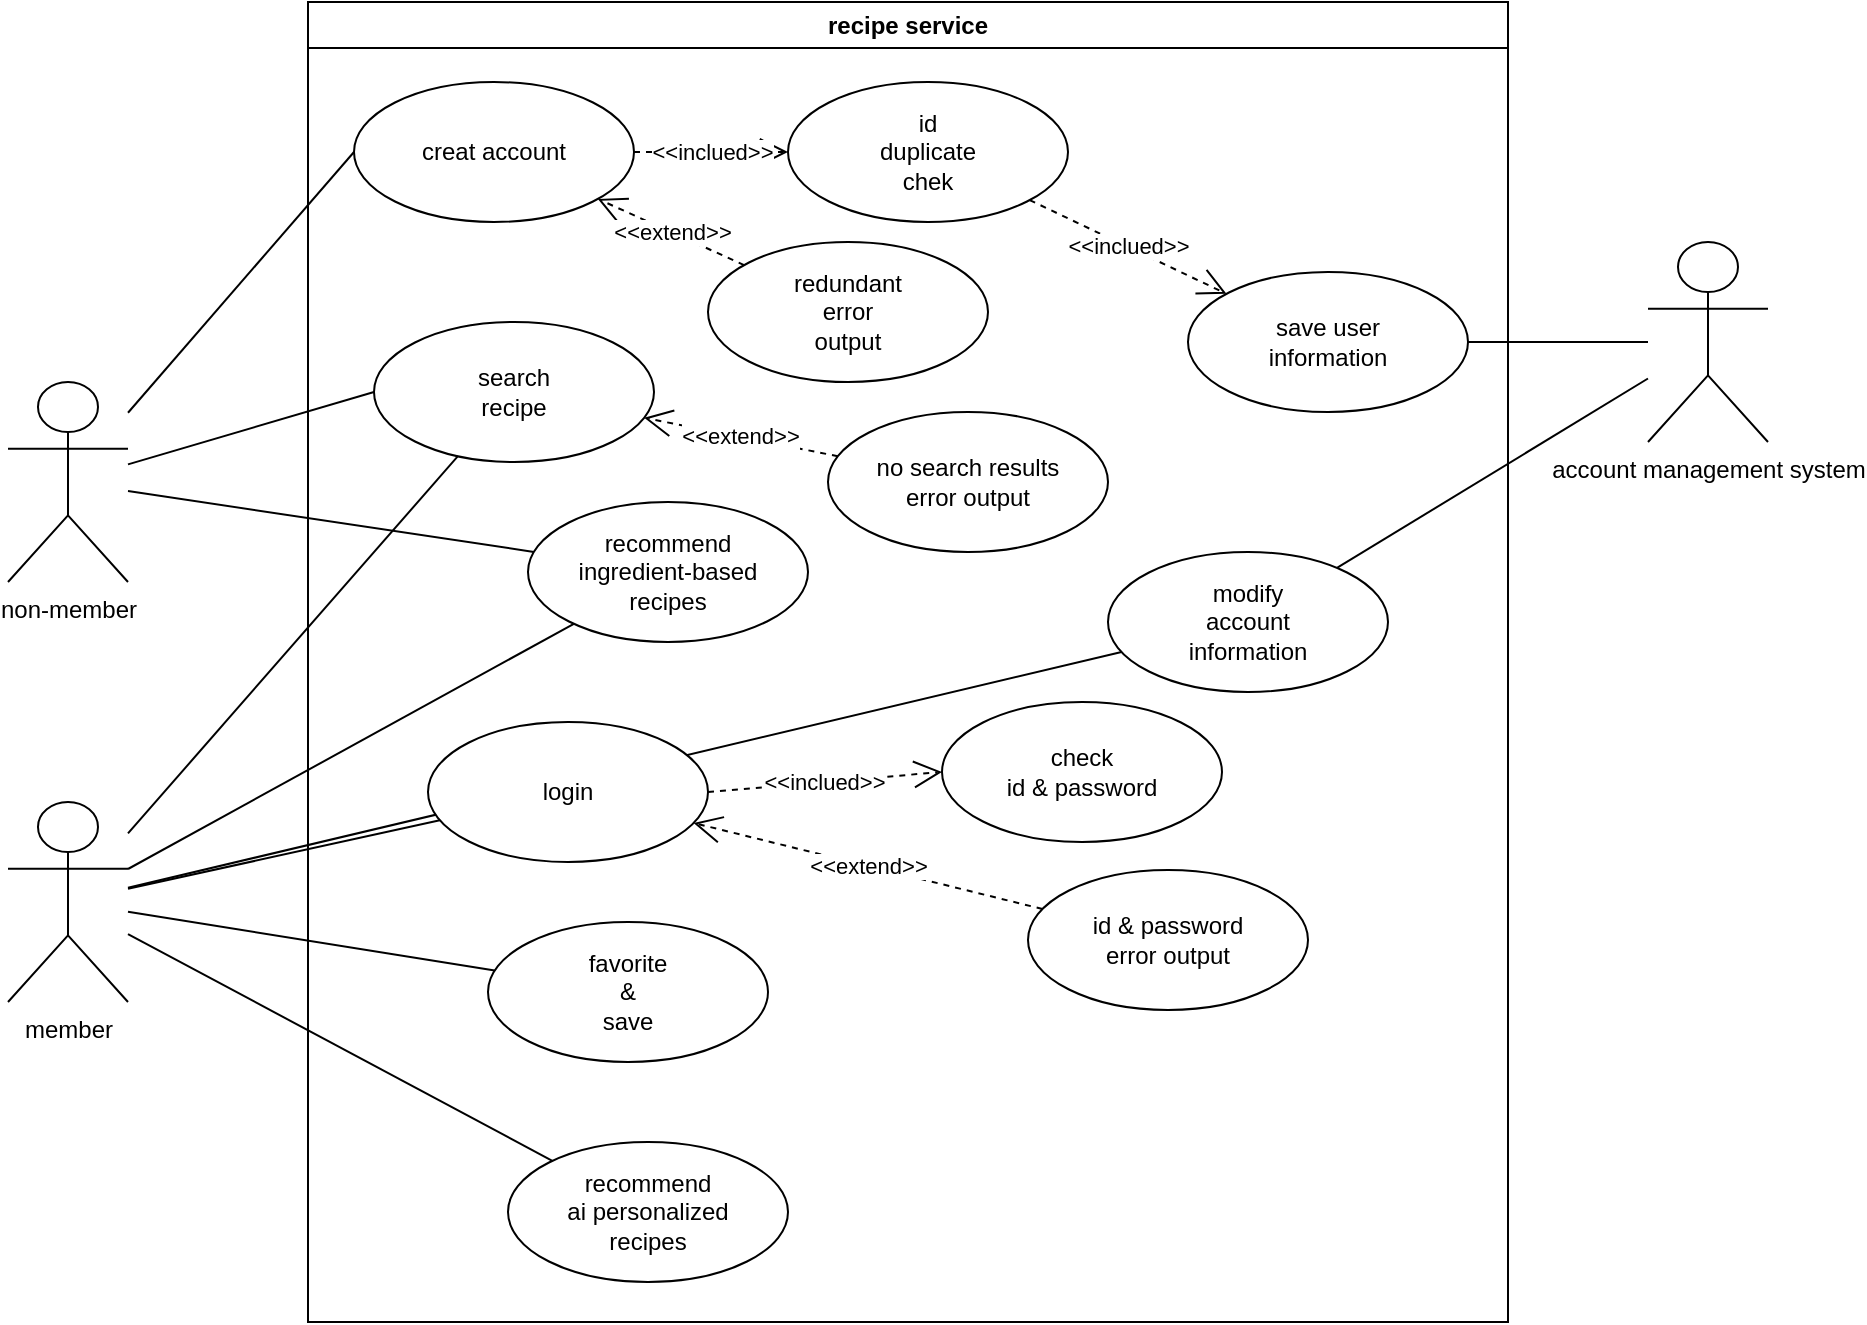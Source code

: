 <mxfile version="26.1.0">
  <diagram name="UC1" id="z5j7NBGGGdvuK_UEvRAk">
    <mxGraphModel dx="3382" dy="922" grid="1" gridSize="10" guides="1" tooltips="1" connect="1" arrows="1" fold="1" page="1" pageScale="1" pageWidth="827" pageHeight="1169" math="0" shadow="0">
      <root>
        <mxCell id="0" />
        <mxCell id="1" parent="0" />
        <mxCell id="etLbLdyzsT7lr8LaU-6j-27" value="" style="endArrow=none;html=1;rounded=0;" edge="1" parent="1" source="yFNGmXiaL20jZcpAk-IG-47" target="etLbLdyzsT7lr8LaU-6j-26">
          <mxGeometry width="50" height="50" relative="1" as="geometry">
            <mxPoint x="-950" y="550" as="sourcePoint" />
            <mxPoint x="-578" y="675" as="targetPoint" />
          </mxGeometry>
        </mxCell>
        <mxCell id="94UF97ZLEKz3bhL5moaH-1" value="non-member" style="shape=umlActor;verticalLabelPosition=bottom;verticalAlign=top;html=1;" parent="1" vertex="1">
          <mxGeometry x="-1020" y="270" width="60" height="100" as="geometry" />
        </mxCell>
        <mxCell id="A4RQ38QJs6wwwlrkrCxn-14" value="" style="endArrow=none;html=1;rounded=0;entryX=0;entryY=0.5;entryDx=0;entryDy=0;" parent="1" source="94UF97ZLEKz3bhL5moaH-1" target="A4RQ38QJs6wwwlrkrCxn-6" edge="1">
          <mxGeometry width="50" height="50" relative="1" as="geometry">
            <mxPoint x="180" y="360" as="sourcePoint" />
            <mxPoint x="230" y="310" as="targetPoint" />
          </mxGeometry>
        </mxCell>
        <mxCell id="NhTRIXsJ5zk7w_TpCh82-2" value="recipe service" style="swimlane;whiteSpace=wrap;html=1;startSize=23;" parent="1" vertex="1">
          <mxGeometry x="-870" y="80" width="600" height="660" as="geometry" />
        </mxCell>
        <mxCell id="A4RQ38QJs6wwwlrkrCxn-33" value="redundant&lt;br&gt;error&lt;br&gt;output" style="ellipse;whiteSpace=wrap;html=1;" parent="NhTRIXsJ5zk7w_TpCh82-2" vertex="1">
          <mxGeometry x="200" y="120" width="140" height="70" as="geometry" />
        </mxCell>
        <mxCell id="A4RQ38QJs6wwwlrkrCxn-7" value="id&lt;br&gt;duplicate&lt;br&gt;chek" style="ellipse;whiteSpace=wrap;html=1;" parent="NhTRIXsJ5zk7w_TpCh82-2" vertex="1">
          <mxGeometry x="240" y="40" width="140" height="70" as="geometry" />
        </mxCell>
        <mxCell id="A4RQ38QJs6wwwlrkrCxn-6" value="creat account" style="ellipse;whiteSpace=wrap;html=1;" parent="NhTRIXsJ5zk7w_TpCh82-2" vertex="1">
          <mxGeometry x="23" y="40" width="140" height="70" as="geometry" />
        </mxCell>
        <mxCell id="A4RQ38QJs6wwwlrkrCxn-8" value="&amp;lt;&amp;lt;inclued&amp;gt;&amp;gt;" style="endArrow=open;endSize=12;dashed=1;html=1;rounded=0;exitX=1;exitY=0.5;exitDx=0;exitDy=0;entryX=0;entryY=0.5;entryDx=0;entryDy=0;" parent="NhTRIXsJ5zk7w_TpCh82-2" source="A4RQ38QJs6wwwlrkrCxn-6" target="A4RQ38QJs6wwwlrkrCxn-7" edge="1">
          <mxGeometry width="160" relative="1" as="geometry">
            <mxPoint x="260" y="270" as="sourcePoint" />
            <mxPoint x="420" y="270" as="targetPoint" />
          </mxGeometry>
        </mxCell>
        <mxCell id="A4RQ38QJs6wwwlrkrCxn-34" value="&amp;lt;&amp;lt;extend&amp;gt;&amp;gt;" style="endArrow=open;endSize=12;dashed=1;html=1;rounded=0;" parent="NhTRIXsJ5zk7w_TpCh82-2" source="A4RQ38QJs6wwwlrkrCxn-33" target="A4RQ38QJs6wwwlrkrCxn-6" edge="1">
          <mxGeometry width="160" relative="1" as="geometry">
            <mxPoint x="380" y="90" as="sourcePoint" />
            <mxPoint x="490" y="170" as="targetPoint" />
          </mxGeometry>
        </mxCell>
        <mxCell id="yFNGmXiaL20jZcpAk-IG-3" value="login" style="ellipse;whiteSpace=wrap;html=1;" parent="NhTRIXsJ5zk7w_TpCh82-2" vertex="1">
          <mxGeometry x="60" y="360" width="140" height="70" as="geometry" />
        </mxCell>
        <mxCell id="yFNGmXiaL20jZcpAk-IG-4" value="check&lt;br&gt;id &amp;amp; password" style="ellipse;whiteSpace=wrap;html=1;" parent="NhTRIXsJ5zk7w_TpCh82-2" vertex="1">
          <mxGeometry x="317" y="350" width="140" height="70" as="geometry" />
        </mxCell>
        <mxCell id="yFNGmXiaL20jZcpAk-IG-5" value="&amp;lt;&amp;lt;inclued&amp;gt;&amp;gt;" style="endArrow=open;endSize=12;dashed=1;html=1;rounded=0;exitX=1;exitY=0.5;exitDx=0;exitDy=0;entryX=0;entryY=0.5;entryDx=0;entryDy=0;" parent="NhTRIXsJ5zk7w_TpCh82-2" source="yFNGmXiaL20jZcpAk-IG-3" target="yFNGmXiaL20jZcpAk-IG-4" edge="1">
          <mxGeometry width="160" relative="1" as="geometry">
            <mxPoint x="163" y="265" as="sourcePoint" />
            <mxPoint x="240" y="265" as="targetPoint" />
          </mxGeometry>
        </mxCell>
        <mxCell id="yFNGmXiaL20jZcpAk-IG-8" value="search&lt;div&gt;recipe&lt;/div&gt;" style="ellipse;whiteSpace=wrap;html=1;" parent="NhTRIXsJ5zk7w_TpCh82-2" vertex="1">
          <mxGeometry x="33" y="160" width="140" height="70" as="geometry" />
        </mxCell>
        <mxCell id="yFNGmXiaL20jZcpAk-IG-11" value="id &amp;amp; password&lt;br&gt;error output" style="ellipse;whiteSpace=wrap;html=1;" parent="NhTRIXsJ5zk7w_TpCh82-2" vertex="1">
          <mxGeometry x="360" y="434" width="140" height="70" as="geometry" />
        </mxCell>
        <mxCell id="yFNGmXiaL20jZcpAk-IG-12" value="&amp;lt;&amp;lt;extend&amp;gt;&amp;gt;" style="endArrow=open;endSize=12;dashed=1;html=1;rounded=0;" parent="NhTRIXsJ5zk7w_TpCh82-2" source="yFNGmXiaL20jZcpAk-IG-11" target="yFNGmXiaL20jZcpAk-IG-3" edge="1">
          <mxGeometry width="160" relative="1" as="geometry">
            <mxPoint x="218" y="322" as="sourcePoint" />
            <mxPoint x="145" y="289" as="targetPoint" />
          </mxGeometry>
        </mxCell>
        <mxCell id="yFNGmXiaL20jZcpAk-IG-13" value="no search results&lt;br&gt;error output" style="ellipse;whiteSpace=wrap;html=1;" parent="NhTRIXsJ5zk7w_TpCh82-2" vertex="1">
          <mxGeometry x="260" y="205" width="140" height="70" as="geometry" />
        </mxCell>
        <mxCell id="yFNGmXiaL20jZcpAk-IG-14" value="&amp;lt;&amp;lt;extend&amp;gt;&amp;gt;" style="endArrow=open;endSize=12;dashed=1;html=1;rounded=0;" parent="NhTRIXsJ5zk7w_TpCh82-2" source="yFNGmXiaL20jZcpAk-IG-13" target="yFNGmXiaL20jZcpAk-IG-8" edge="1">
          <mxGeometry width="160" relative="1" as="geometry">
            <mxPoint x="246" y="143" as="sourcePoint" />
            <mxPoint x="157" y="107" as="targetPoint" />
          </mxGeometry>
        </mxCell>
        <mxCell id="yFNGmXiaL20jZcpAk-IG-53" value="favorite&lt;br&gt;&amp;amp;&lt;br&gt;save" style="ellipse;whiteSpace=wrap;html=1;" parent="NhTRIXsJ5zk7w_TpCh82-2" vertex="1">
          <mxGeometry x="90" y="460" width="140" height="70" as="geometry" />
        </mxCell>
        <mxCell id="etLbLdyzsT7lr8LaU-6j-1" value="recommend&lt;br&gt;ingredient-based&lt;br&gt;recipes" style="ellipse;whiteSpace=wrap;html=1;" vertex="1" parent="NhTRIXsJ5zk7w_TpCh82-2">
          <mxGeometry x="110" y="250" width="140" height="70" as="geometry" />
        </mxCell>
        <mxCell id="etLbLdyzsT7lr8LaU-6j-4" value="recommend&lt;br&gt;ai personalized&lt;br&gt;recipes" style="ellipse;whiteSpace=wrap;html=1;" vertex="1" parent="NhTRIXsJ5zk7w_TpCh82-2">
          <mxGeometry x="100" y="570" width="140" height="70" as="geometry" />
        </mxCell>
        <mxCell id="etLbLdyzsT7lr8LaU-6j-23" value="save user&lt;br&gt;&lt;div&gt;information&lt;/div&gt;" style="ellipse;whiteSpace=wrap;html=1;" vertex="1" parent="NhTRIXsJ5zk7w_TpCh82-2">
          <mxGeometry x="440" y="135" width="140" height="70" as="geometry" />
        </mxCell>
        <mxCell id="etLbLdyzsT7lr8LaU-6j-24" value="&amp;lt;&amp;lt;inclued&amp;gt;&amp;gt;" style="endArrow=open;endSize=12;dashed=1;html=1;rounded=0;" edge="1" parent="NhTRIXsJ5zk7w_TpCh82-2" source="A4RQ38QJs6wwwlrkrCxn-7" target="etLbLdyzsT7lr8LaU-6j-23">
          <mxGeometry width="160" relative="1" as="geometry">
            <mxPoint x="173" y="85" as="sourcePoint" />
            <mxPoint x="250" y="85" as="targetPoint" />
          </mxGeometry>
        </mxCell>
        <mxCell id="etLbLdyzsT7lr8LaU-6j-26" value="modify&lt;br&gt;account&lt;br&gt;information" style="ellipse;whiteSpace=wrap;html=1;" vertex="1" parent="NhTRIXsJ5zk7w_TpCh82-2">
          <mxGeometry x="400" y="275" width="140" height="70" as="geometry" />
        </mxCell>
        <mxCell id="NhTRIXsJ5zk7w_TpCh82-3" value="account management system" style="shape=umlActor;verticalLabelPosition=bottom;verticalAlign=top;html=1;" parent="1" vertex="1">
          <mxGeometry x="-200" y="200" width="60" height="100" as="geometry" />
        </mxCell>
        <mxCell id="yFNGmXiaL20jZcpAk-IG-9" value="" style="endArrow=none;html=1;rounded=0;entryX=0;entryY=0.5;entryDx=0;entryDy=0;" parent="1" source="94UF97ZLEKz3bhL5moaH-1" target="yFNGmXiaL20jZcpAk-IG-8" edge="1">
          <mxGeometry width="50" height="50" relative="1" as="geometry">
            <mxPoint x="-960" y="459" as="sourcePoint" />
            <mxPoint x="-808" y="353" as="targetPoint" />
          </mxGeometry>
        </mxCell>
        <mxCell id="yFNGmXiaL20jZcpAk-IG-47" value="member" style="shape=umlActor;verticalLabelPosition=bottom;verticalAlign=top;html=1;" parent="1" vertex="1">
          <mxGeometry x="-1020" y="480" width="60" height="100" as="geometry" />
        </mxCell>
        <mxCell id="yFNGmXiaL20jZcpAk-IG-51" value="" style="endArrow=none;html=1;rounded=0;" parent="1" source="yFNGmXiaL20jZcpAk-IG-47" target="yFNGmXiaL20jZcpAk-IG-8" edge="1">
          <mxGeometry width="50" height="50" relative="1" as="geometry">
            <mxPoint x="-950" y="361" as="sourcePoint" />
            <mxPoint x="-827" y="445" as="targetPoint" />
          </mxGeometry>
        </mxCell>
        <mxCell id="yFNGmXiaL20jZcpAk-IG-52" value="" style="endArrow=none;html=1;rounded=0;" parent="1" source="yFNGmXiaL20jZcpAk-IG-47" target="yFNGmXiaL20jZcpAk-IG-3" edge="1">
          <mxGeometry width="50" height="50" relative="1" as="geometry">
            <mxPoint x="-950" y="506" as="sourcePoint" />
            <mxPoint x="-785" y="317" as="targetPoint" />
          </mxGeometry>
        </mxCell>
        <mxCell id="yFNGmXiaL20jZcpAk-IG-54" value="" style="endArrow=none;html=1;rounded=0;" parent="1" source="yFNGmXiaL20jZcpAk-IG-47" target="yFNGmXiaL20jZcpAk-IG-53" edge="1">
          <mxGeometry width="50" height="50" relative="1" as="geometry">
            <mxPoint x="-950" y="535" as="sourcePoint" />
            <mxPoint x="-843" y="516" as="targetPoint" />
          </mxGeometry>
        </mxCell>
        <mxCell id="etLbLdyzsT7lr8LaU-6j-3" value="" style="endArrow=none;html=1;rounded=0;" edge="1" parent="1" source="yFNGmXiaL20jZcpAk-IG-47" target="etLbLdyzsT7lr8LaU-6j-1">
          <mxGeometry width="50" height="50" relative="1" as="geometry">
            <mxPoint x="-950" y="542" as="sourcePoint" />
            <mxPoint x="-809" y="551" as="targetPoint" />
          </mxGeometry>
        </mxCell>
        <mxCell id="etLbLdyzsT7lr8LaU-6j-5" value="" style="endArrow=none;html=1;rounded=0;" edge="1" parent="1" source="yFNGmXiaL20jZcpAk-IG-47" target="etLbLdyzsT7lr8LaU-6j-4">
          <mxGeometry width="50" height="50" relative="1" as="geometry">
            <mxPoint x="-950" y="550" as="sourcePoint" />
            <mxPoint x="-758" y="615" as="targetPoint" />
          </mxGeometry>
        </mxCell>
        <mxCell id="etLbLdyzsT7lr8LaU-6j-25" value="" style="endArrow=none;html=1;rounded=0;" edge="1" parent="1" source="etLbLdyzsT7lr8LaU-6j-23" target="NhTRIXsJ5zk7w_TpCh82-3">
          <mxGeometry width="50" height="50" relative="1" as="geometry">
            <mxPoint x="-130" y="390" as="sourcePoint" />
            <mxPoint x="51" y="524" as="targetPoint" />
          </mxGeometry>
        </mxCell>
        <mxCell id="etLbLdyzsT7lr8LaU-6j-28" value="" style="endArrow=none;html=1;rounded=0;" edge="1" parent="1" source="etLbLdyzsT7lr8LaU-6j-26" target="NhTRIXsJ5zk7w_TpCh82-3">
          <mxGeometry width="50" height="50" relative="1" as="geometry">
            <mxPoint x="-280" y="260" as="sourcePoint" />
            <mxPoint x="-140" y="260" as="targetPoint" />
          </mxGeometry>
        </mxCell>
        <mxCell id="etLbLdyzsT7lr8LaU-6j-29" value="" style="endArrow=none;html=1;rounded=0;" edge="1" parent="1" source="94UF97ZLEKz3bhL5moaH-1" target="etLbLdyzsT7lr8LaU-6j-1">
          <mxGeometry width="50" height="50" relative="1" as="geometry">
            <mxPoint x="-950" y="321" as="sourcePoint" />
            <mxPoint x="-827" y="285" as="targetPoint" />
          </mxGeometry>
        </mxCell>
      </root>
    </mxGraphModel>
  </diagram>
</mxfile>
